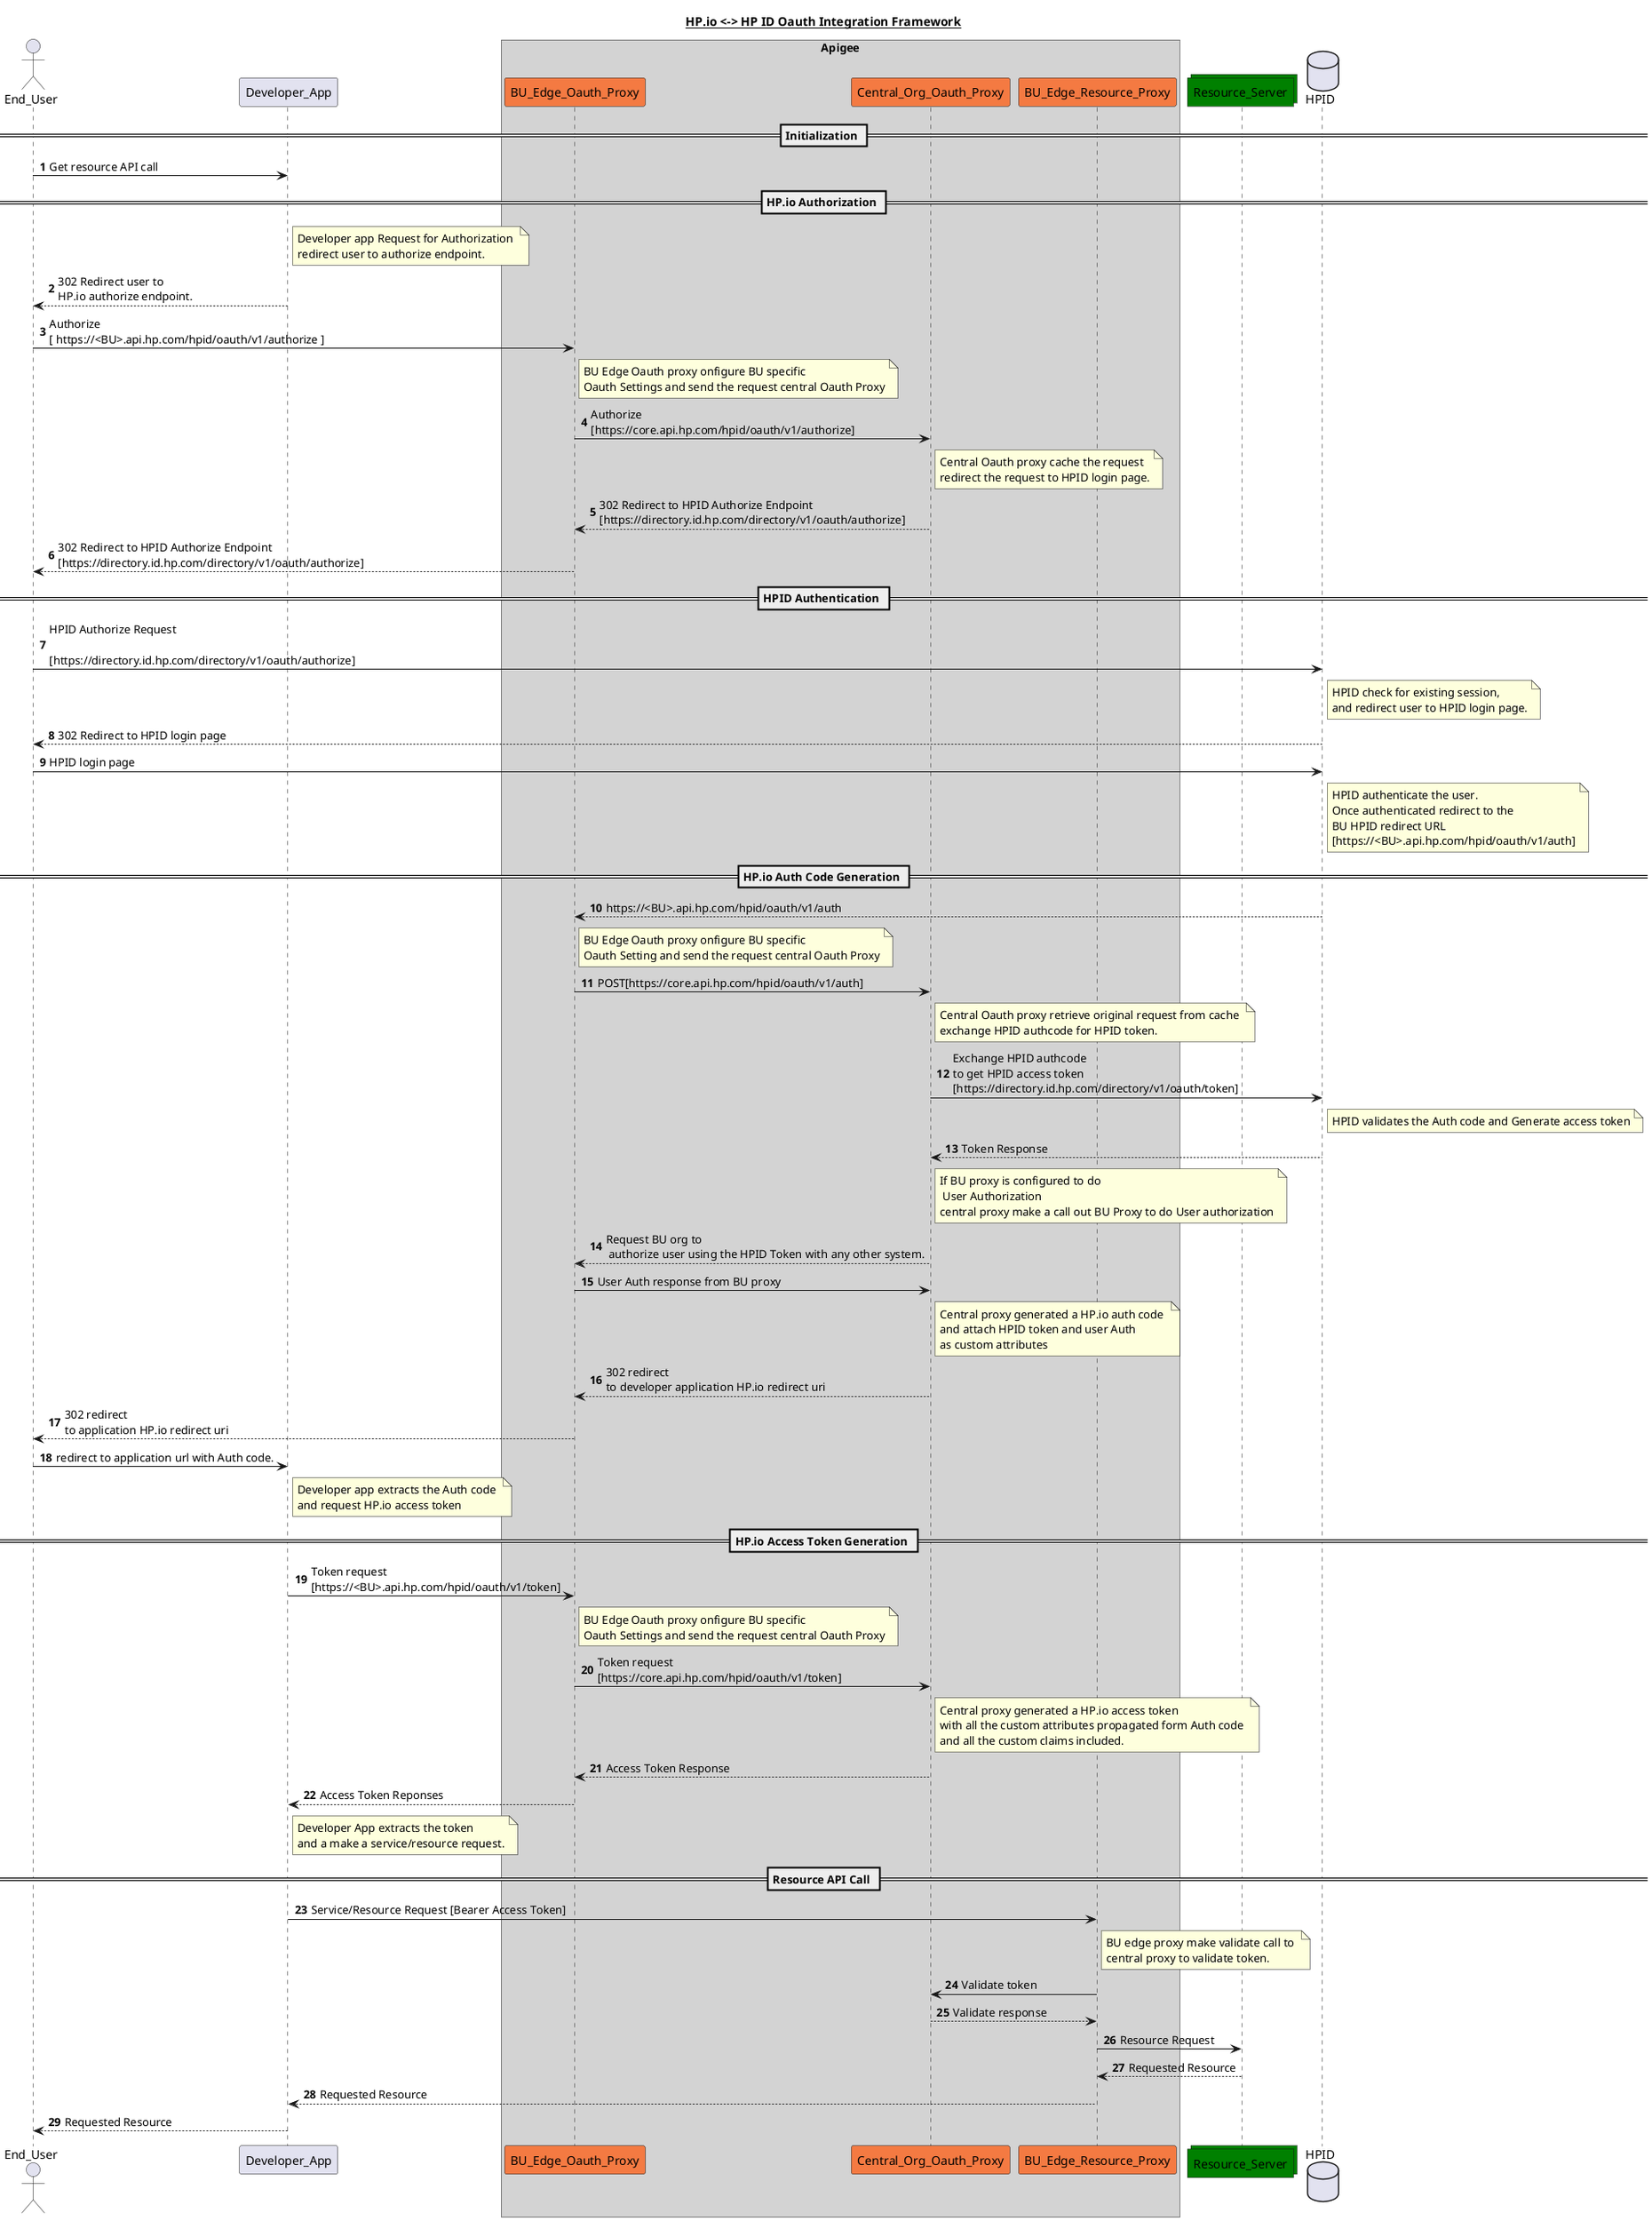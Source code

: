 @startuml
  title __HP.io <-> HP ID Oauth Integration Framework__
  actor End_User
  participant  Developer_App
  box "Apigee" #LightGrey
  participant  BU_Edge_Oauth_Proxy #f47a42
  participant  Central_Org_Oauth_Proxy #f47a42
  participant  BU_Edge_Resource_Proxy #f47a42
  end box
  collections Resource_Server #green
  database HPID
  
  autonumber
  == Initialization ==
  End_User -> Developer_App : Get resource API call
  == HP.io Authorization ==
  note right of Developer_App : Developer app Request for Authorization \nredirect user to authorize endpoint.
  Developer_App -->End_User : 302 Redirect user to \nHP.io authorize endpoint.
  End_User -> BU_Edge_Oauth_Proxy : Authorize \n[ https://<BU>.api.hp.com/hpid/oauth/v1/authorize ]
  note right of BU_Edge_Oauth_Proxy : BU Edge Oauth proxy \configure BU specific \nOauth Settings and send the request central Oauth Proxy
  BU_Edge_Oauth_Proxy -> Central_Org_Oauth_Proxy : Authorize \n[https://core.api.hp.com/hpid/oauth/v1/authorize]
  note right of Central_Org_Oauth_Proxy: Central Oauth proxy cache the request \nredirect the request to HPID login page.
  Central_Org_Oauth_Proxy --> BU_Edge_Oauth_Proxy : 302 Redirect to HPID Authorize Endpoint \n[https://directory.id.hp.com/directory/v1/oauth/authorize]
  BU_Edge_Oauth_Proxy --> End_User : 302 Redirect to HPID Authorize Endpoint \n[https://directory.id.hp.com/directory/v1/oauth/authorize]
  == HPID Authentication ==
  End_User -> HPID: HPID Authorize Request \n\n[https://directory.id.hp.com/directory/v1/oauth/authorize]
  note right of HPID: HPID check for existing session, \nand redirect user to HPID login page.
  HPID --> End_User : 302 Redirect to HPID login page
  End_User -> HPID : HPID login page
  note right of HPID: HPID authenticate the user. \nOnce authenticated redirect to the \nBU HPID redirect URL \n[https://<BU>.api.hp.com/hpid/oauth/v1/auth]
  == HP.io Auth Code Generation ==
  HPID --> BU_Edge_Oauth_Proxy : https://<BU>.api.hp.com/hpid/oauth/v1/auth
  note right of BU_Edge_Oauth_Proxy : BU Edge Oauth proxy \configure BU specific \nOauth Setting and send the request central Oauth Proxy
  BU_Edge_Oauth_Proxy -> Central_Org_Oauth_Proxy : POST[https://core.api.hp.com/hpid/oauth/v1/auth]
  note right of Central_Org_Oauth_Proxy: Central Oauth proxy retrieve original request from cache \nexchange HPID authcode for HPID token.
  Central_Org_Oauth_Proxy -> HPID: Exchange HPID authcode \nto get HPID access token \n[https://directory.id.hp.com/directory/v1/oauth/token]
  note right of HPID: HPID validates the Auth code and Generate access token
  HPID --> Central_Org_Oauth_Proxy: Token Response
  note right of Central_Org_Oauth_Proxy: If BU proxy is configured to do \n User Authorization \ncentral proxy make a call out BU Proxy to do User authorization
  Central_Org_Oauth_Proxy --> BU_Edge_Oauth_Proxy: Request BU org to \n authorize user using the HPID Token with any other system.
  BU_Edge_Oauth_Proxy -> Central_Org_Oauth_Proxy: User Auth response from BU proxy
  note right of Central_Org_Oauth_Proxy: Central proxy generated a HP.io auth code \nand attach HPID token and user Auth \nas custom attributes 
  Central_Org_Oauth_Proxy --> BU_Edge_Oauth_Proxy: 302 redirect \nto developer application HP.io redirect uri
  BU_Edge_Oauth_Proxy --> End_User: 302 redirect \nto application HP.io redirect uri
  End_User -> Developer_App : redirect to application url with Auth code.
  note right of Developer_App: Developer app extracts the Auth code \nand request HP.io access token
  == HP.io Access Token Generation ==
  Developer_App -> BU_Edge_Oauth_Proxy: Token request \n[https://<BU>.api.hp.com/hpid/oauth/v1/token]
  note right of BU_Edge_Oauth_Proxy : BU Edge Oauth proxy \configure BU specific \nOauth Settings and send the request central Oauth Proxy
  BU_Edge_Oauth_Proxy -> Central_Org_Oauth_Proxy : Token request \n[https://core.api.hp.com/hpid/oauth/v1/token]
  note right of Central_Org_Oauth_Proxy: Central proxy generated a HP.io access token \nwith all the custom attributes propagated form Auth code \nand all the custom claims included.
  Central_Org_Oauth_Proxy --> BU_Edge_Oauth_Proxy : Access Token Response
  BU_Edge_Oauth_Proxy --> Developer_App : Access Token Reponses
  note right of Developer_App : Developer App extracts the token \nand a make a service/resource request.
  == Resource API Call ==
  Developer_App -> BU_Edge_Resource_Proxy: Service/Resource Request [Bearer Access Token]
  note right of BU_Edge_Resource_Proxy : BU edge proxy make validate call to \ncentral proxy to validate token.
  BU_Edge_Resource_Proxy -> Central_Org_Oauth_Proxy : Validate token
  Central_Org_Oauth_Proxy --> BU_Edge_Resource_Proxy : Validate response
  BU_Edge_Resource_Proxy -> Resource_Server : Resource Request
  Resource_Server --> BU_Edge_Resource_Proxy : Requested Resource
  BU_Edge_Resource_Proxy --> Developer_App : Requested Resource
  Developer_App --> End_User : Requested Resource
   
  
  @enduml
